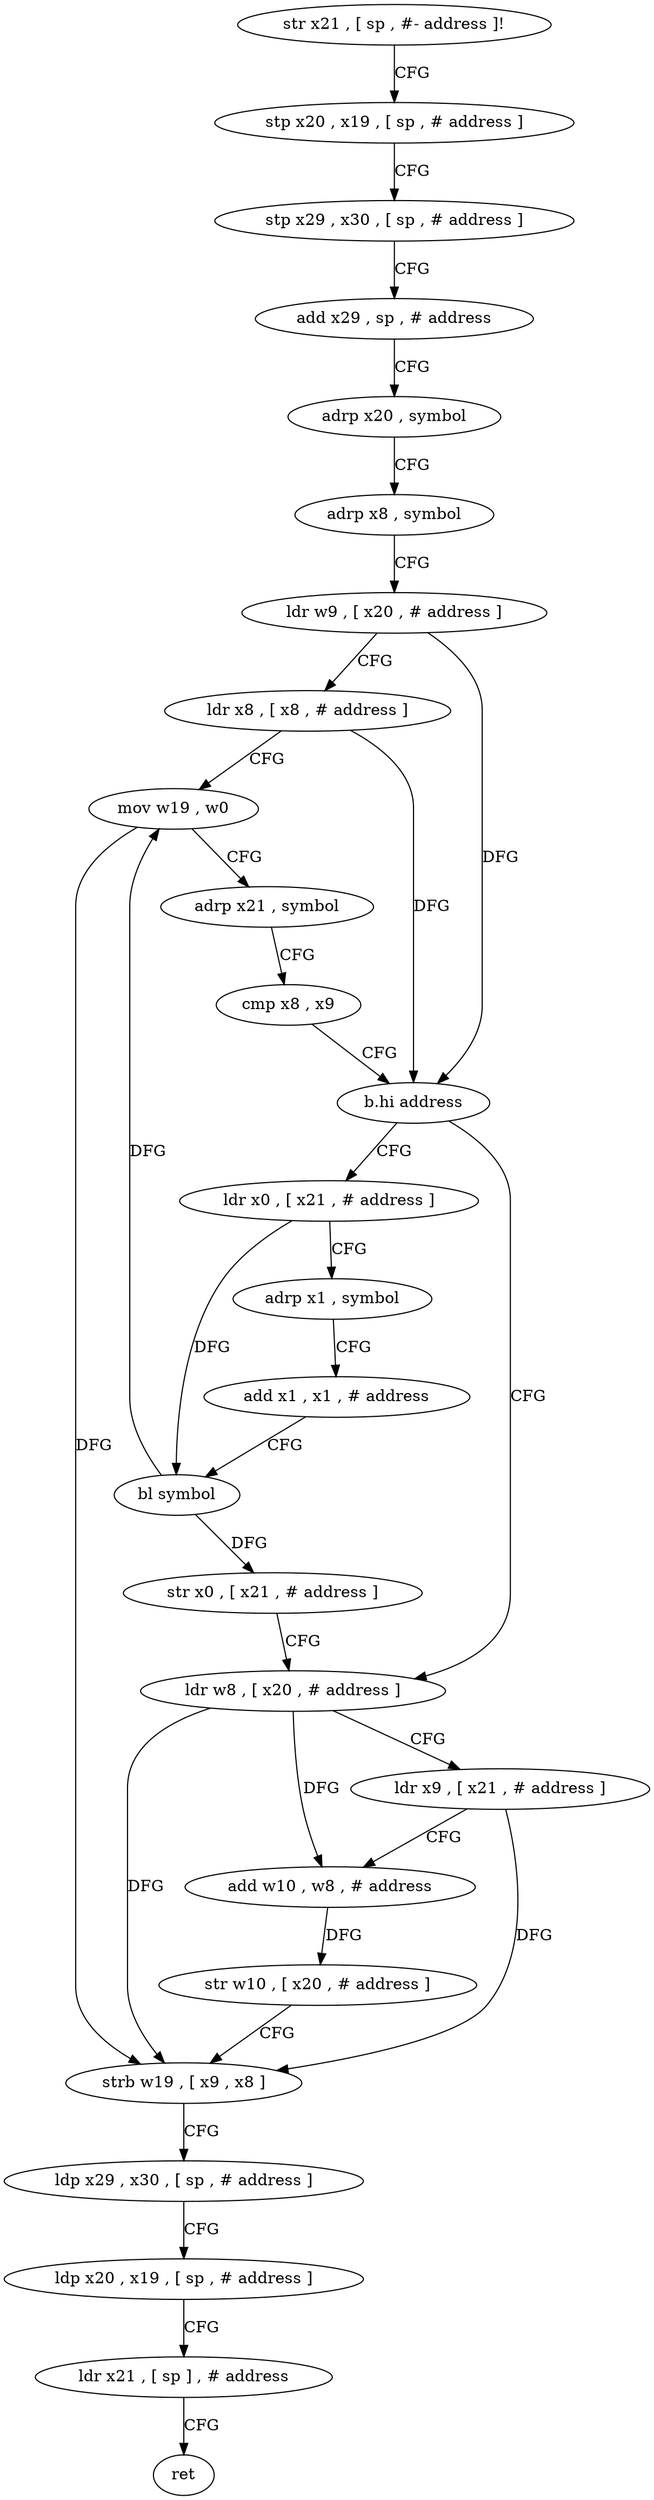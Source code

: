 digraph "func" {
"4210632" [label = "str x21 , [ sp , #- address ]!" ]
"4210636" [label = "stp x20 , x19 , [ sp , # address ]" ]
"4210640" [label = "stp x29 , x30 , [ sp , # address ]" ]
"4210644" [label = "add x29 , sp , # address" ]
"4210648" [label = "adrp x20 , symbol" ]
"4210652" [label = "adrp x8 , symbol" ]
"4210656" [label = "ldr w9 , [ x20 , # address ]" ]
"4210660" [label = "ldr x8 , [ x8 , # address ]" ]
"4210664" [label = "mov w19 , w0" ]
"4210668" [label = "adrp x21 , symbol" ]
"4210672" [label = "cmp x8 , x9" ]
"4210676" [label = "b.hi address" ]
"4210700" [label = "ldr w8 , [ x20 , # address ]" ]
"4210680" [label = "ldr x0 , [ x21 , # address ]" ]
"4210704" [label = "ldr x9 , [ x21 , # address ]" ]
"4210708" [label = "add w10 , w8 , # address" ]
"4210712" [label = "str w10 , [ x20 , # address ]" ]
"4210716" [label = "strb w19 , [ x9 , x8 ]" ]
"4210720" [label = "ldp x29 , x30 , [ sp , # address ]" ]
"4210724" [label = "ldp x20 , x19 , [ sp , # address ]" ]
"4210728" [label = "ldr x21 , [ sp ] , # address" ]
"4210732" [label = "ret" ]
"4210684" [label = "adrp x1 , symbol" ]
"4210688" [label = "add x1 , x1 , # address" ]
"4210692" [label = "bl symbol" ]
"4210696" [label = "str x0 , [ x21 , # address ]" ]
"4210632" -> "4210636" [ label = "CFG" ]
"4210636" -> "4210640" [ label = "CFG" ]
"4210640" -> "4210644" [ label = "CFG" ]
"4210644" -> "4210648" [ label = "CFG" ]
"4210648" -> "4210652" [ label = "CFG" ]
"4210652" -> "4210656" [ label = "CFG" ]
"4210656" -> "4210660" [ label = "CFG" ]
"4210656" -> "4210676" [ label = "DFG" ]
"4210660" -> "4210664" [ label = "CFG" ]
"4210660" -> "4210676" [ label = "DFG" ]
"4210664" -> "4210668" [ label = "CFG" ]
"4210664" -> "4210716" [ label = "DFG" ]
"4210668" -> "4210672" [ label = "CFG" ]
"4210672" -> "4210676" [ label = "CFG" ]
"4210676" -> "4210700" [ label = "CFG" ]
"4210676" -> "4210680" [ label = "CFG" ]
"4210700" -> "4210704" [ label = "CFG" ]
"4210700" -> "4210708" [ label = "DFG" ]
"4210700" -> "4210716" [ label = "DFG" ]
"4210680" -> "4210684" [ label = "CFG" ]
"4210680" -> "4210692" [ label = "DFG" ]
"4210704" -> "4210708" [ label = "CFG" ]
"4210704" -> "4210716" [ label = "DFG" ]
"4210708" -> "4210712" [ label = "DFG" ]
"4210712" -> "4210716" [ label = "CFG" ]
"4210716" -> "4210720" [ label = "CFG" ]
"4210720" -> "4210724" [ label = "CFG" ]
"4210724" -> "4210728" [ label = "CFG" ]
"4210728" -> "4210732" [ label = "CFG" ]
"4210684" -> "4210688" [ label = "CFG" ]
"4210688" -> "4210692" [ label = "CFG" ]
"4210692" -> "4210696" [ label = "DFG" ]
"4210692" -> "4210664" [ label = "DFG" ]
"4210696" -> "4210700" [ label = "CFG" ]
}
